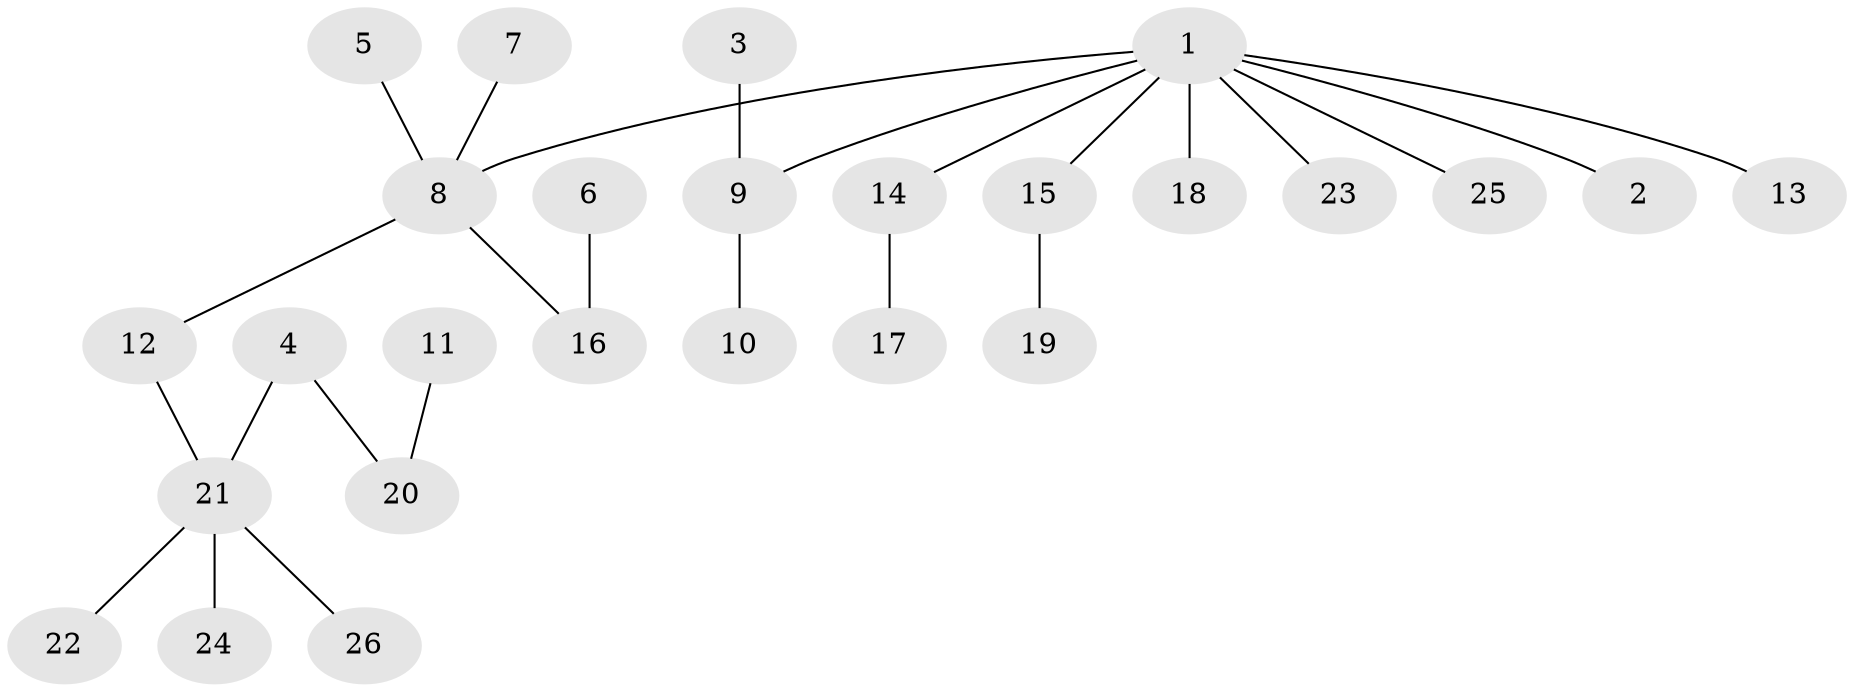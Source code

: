// original degree distribution, {4: 0.09615384615384616, 5: 0.038461538461538464, 3: 0.15384615384615385, 1: 0.5, 2: 0.21153846153846154}
// Generated by graph-tools (version 1.1) at 2025/26/03/09/25 03:26:26]
// undirected, 26 vertices, 25 edges
graph export_dot {
graph [start="1"]
  node [color=gray90,style=filled];
  1;
  2;
  3;
  4;
  5;
  6;
  7;
  8;
  9;
  10;
  11;
  12;
  13;
  14;
  15;
  16;
  17;
  18;
  19;
  20;
  21;
  22;
  23;
  24;
  25;
  26;
  1 -- 2 [weight=1.0];
  1 -- 8 [weight=1.0];
  1 -- 9 [weight=1.0];
  1 -- 13 [weight=1.0];
  1 -- 14 [weight=1.0];
  1 -- 15 [weight=1.0];
  1 -- 18 [weight=1.0];
  1 -- 23 [weight=1.0];
  1 -- 25 [weight=1.0];
  3 -- 9 [weight=1.0];
  4 -- 20 [weight=1.0];
  4 -- 21 [weight=1.0];
  5 -- 8 [weight=1.0];
  6 -- 16 [weight=1.0];
  7 -- 8 [weight=1.0];
  8 -- 12 [weight=1.0];
  8 -- 16 [weight=1.0];
  9 -- 10 [weight=1.0];
  11 -- 20 [weight=1.0];
  12 -- 21 [weight=1.0];
  14 -- 17 [weight=1.0];
  15 -- 19 [weight=1.0];
  21 -- 22 [weight=1.0];
  21 -- 24 [weight=1.0];
  21 -- 26 [weight=1.0];
}
